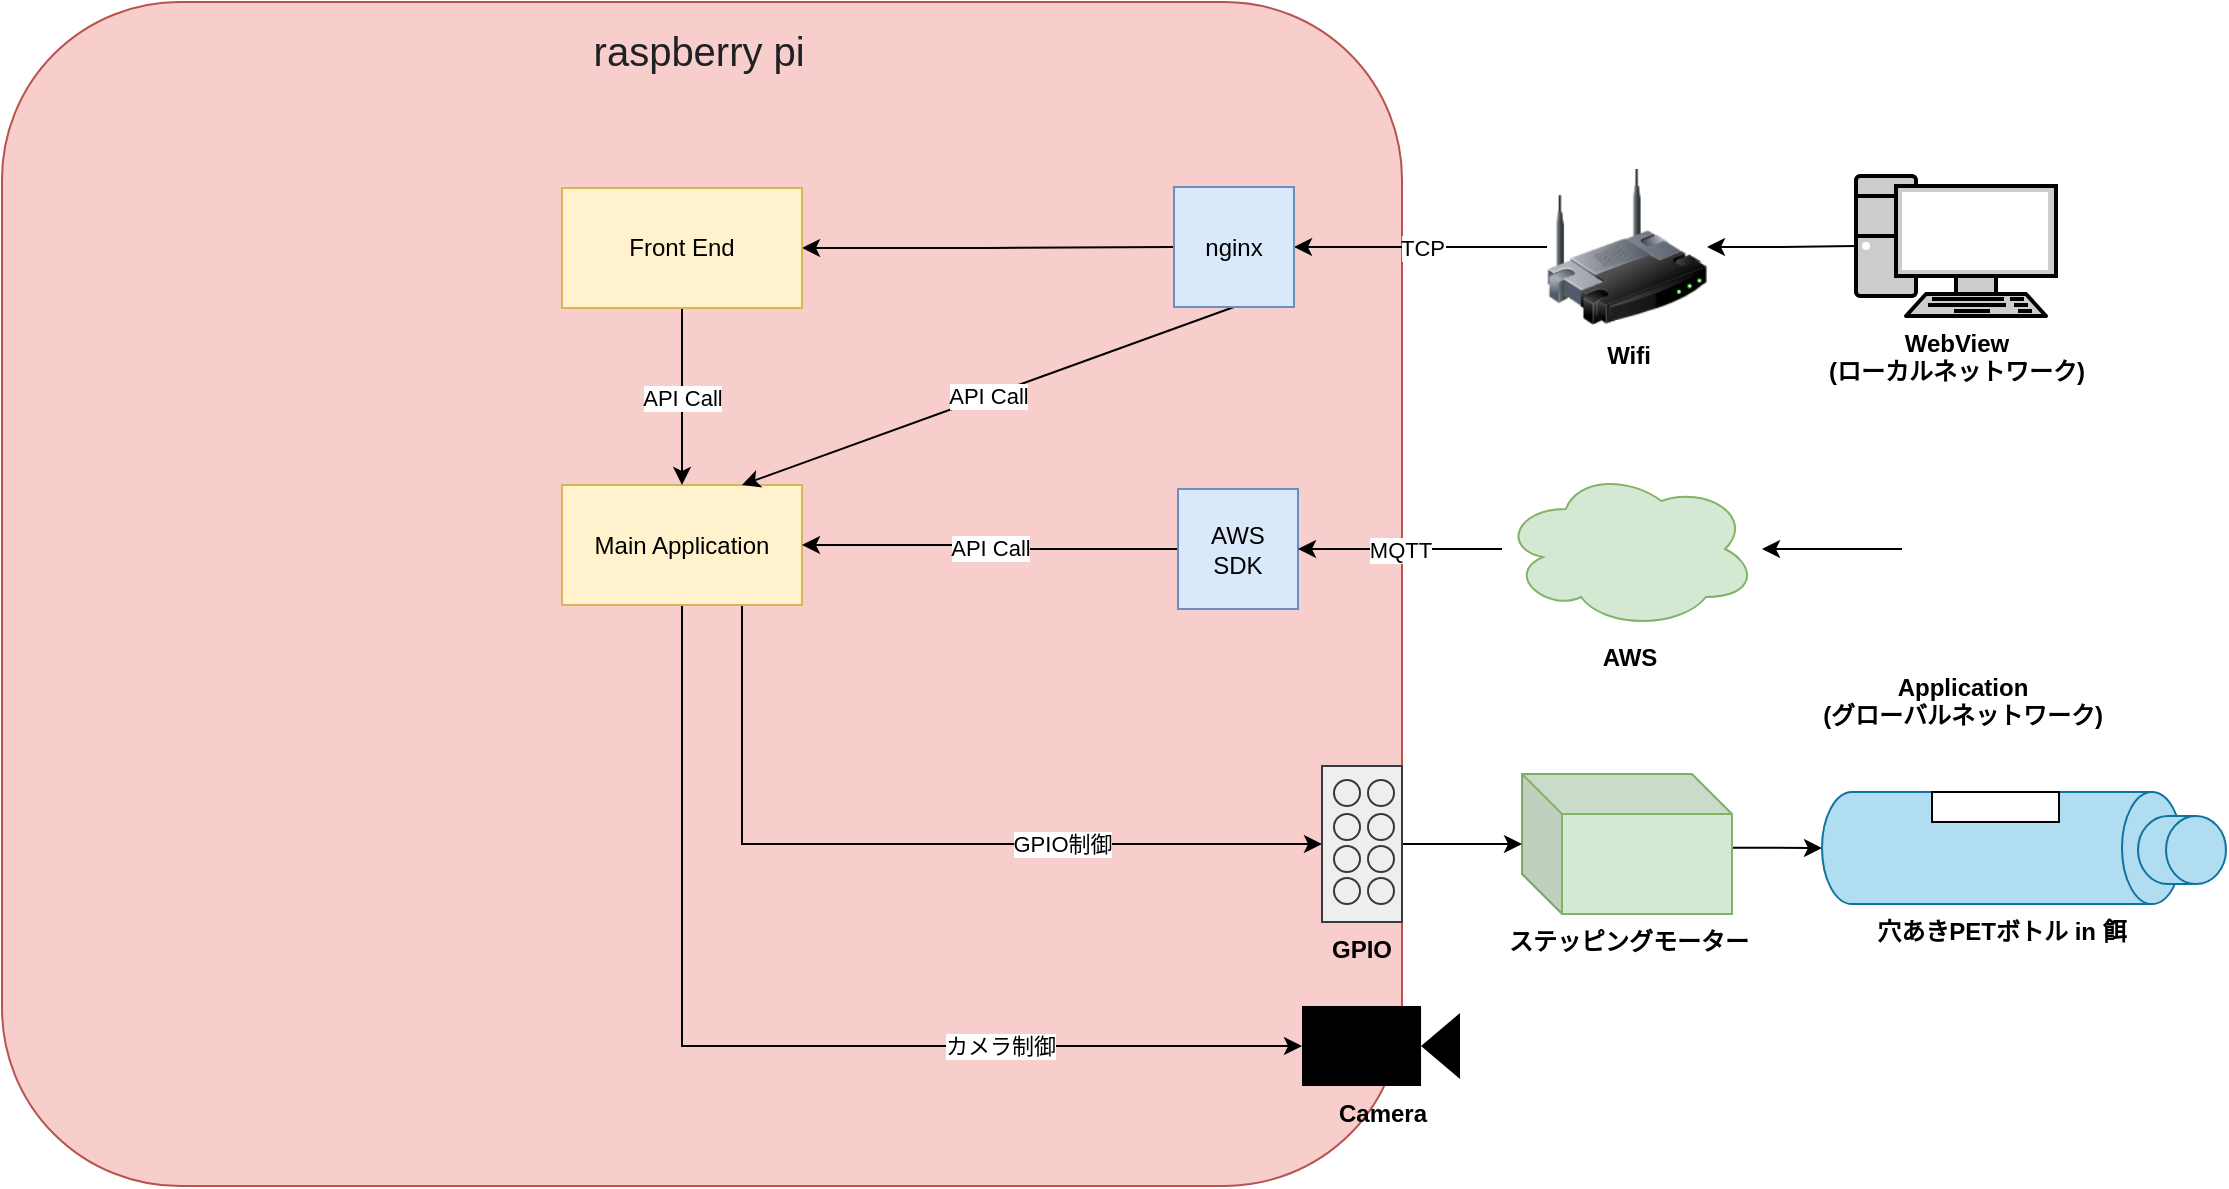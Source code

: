 <mxfile version="21.6.2" type="device">
  <diagram name="ページ1" id="gD9bwsdnX0tpoLs3foQK">
    <mxGraphModel dx="2308" dy="738" grid="1" gridSize="10" guides="1" tooltips="1" connect="1" arrows="1" fold="1" page="1" pageScale="1" pageWidth="827" pageHeight="1169" background="#ffffff" math="0" shadow="0">
      <root>
        <mxCell id="0" />
        <mxCell id="1" parent="0" />
        <mxCell id="kHD_KdrmIakFp8jRkBLt-32" value="" style="rounded=0;whiteSpace=wrap;html=1;strokeColor=none;" vertex="1" parent="1">
          <mxGeometry x="877" y="361.5" width="43" height="80" as="geometry" />
        </mxCell>
        <mxCell id="kHD_KdrmIakFp8jRkBLt-1" value="&lt;pre style=&quot;font-size: 20px; line-height: 36px; border: none; padding: 2px 0.14em 2px 0px; position: relative; margin-top: -2px; margin-bottom: -2px; resize: none; font-family: inherit; overflow: hidden; width: 270px; overflow-wrap: break-word; color: rgb(32, 33, 36);&quot; id=&quot;tw-target-text&quot; data-placeholder=&quot;翻訳&quot; class=&quot;tw-data-text tw-text-large tw-ta&quot;&gt;raspberry pi&lt;/pre&gt;" style="rounded=1;whiteSpace=wrap;html=1;fillColor=#f8cecc;strokeColor=#b85450;align=center;horizontal=1;verticalAlign=top;fontSize=20;" vertex="1" parent="1">
          <mxGeometry x="-80" y="128" width="700" height="592" as="geometry" />
        </mxCell>
        <mxCell id="kHD_KdrmIakFp8jRkBLt-11" value="GPIO制御" style="edgeStyle=orthogonalEdgeStyle;rounded=0;orthogonalLoop=1;jettySize=auto;html=1;entryX=0;entryY=0.5;entryDx=0;entryDy=0;exitX=0.75;exitY=1;exitDx=0;exitDy=0;" edge="1" parent="1" source="kHD_KdrmIakFp8jRkBLt-3" target="kHD_KdrmIakFp8jRkBLt-10">
          <mxGeometry x="0.363" relative="1" as="geometry">
            <mxPoint as="offset" />
          </mxGeometry>
        </mxCell>
        <mxCell id="kHD_KdrmIakFp8jRkBLt-14" style="edgeStyle=orthogonalEdgeStyle;rounded=0;orthogonalLoop=1;jettySize=auto;html=1;exitX=1;exitY=0.5;exitDx=0;exitDy=0;entryX=0;entryY=0.5;entryDx=0;entryDy=0;endArrow=none;endFill=0;startArrow=classic;startFill=1;" edge="1" parent="1" source="kHD_KdrmIakFp8jRkBLt-31" target="kHD_KdrmIakFp8jRkBLt-13">
          <mxGeometry relative="1" as="geometry">
            <mxPoint x="320.0" y="250.5" as="sourcePoint" />
          </mxGeometry>
        </mxCell>
        <mxCell id="kHD_KdrmIakFp8jRkBLt-45" value="カメラ制御" style="edgeStyle=orthogonalEdgeStyle;rounded=0;orthogonalLoop=1;jettySize=auto;html=1;exitX=0.5;exitY=1;exitDx=0;exitDy=0;entryX=0;entryY=0.5;entryDx=0;entryDy=0;entryPerimeter=0;" edge="1" parent="1" source="kHD_KdrmIakFp8jRkBLt-3" target="kHD_KdrmIakFp8jRkBLt-46">
          <mxGeometry x="0.429" relative="1" as="geometry">
            <mxPoint x="510.0" y="640" as="targetPoint" />
            <mxPoint as="offset" />
          </mxGeometry>
        </mxCell>
        <mxCell id="kHD_KdrmIakFp8jRkBLt-3" value="Main Application" style="rounded=0;whiteSpace=wrap;html=1;fillColor=#fff2cc;strokeColor=#d6b656;" vertex="1" parent="1">
          <mxGeometry x="200" y="369.5" width="120" height="60" as="geometry" />
        </mxCell>
        <mxCell id="kHD_KdrmIakFp8jRkBLt-7" style="edgeStyle=orthogonalEdgeStyle;rounded=0;orthogonalLoop=1;jettySize=auto;html=1;exitX=1.004;exitY=0.527;exitDx=0;exitDy=0;exitPerimeter=0;entryX=0.5;entryY=1;entryDx=0;entryDy=0;entryPerimeter=0;" edge="1" parent="1" source="kHD_KdrmIakFp8jRkBLt-4" target="kHD_KdrmIakFp8jRkBLt-6">
          <mxGeometry relative="1" as="geometry" />
        </mxCell>
        <mxCell id="kHD_KdrmIakFp8jRkBLt-4" value="ステッピングモーター" style="shape=cube;html=1;boundedLbl=1;backgroundOutline=1;darkOpacity=0.05;darkOpacity2=0.1;fillColor=#d5e8d4;strokeColor=#82b366;fontStyle=1;verticalAlign=top;labelPosition=center;verticalLabelPosition=bottom;align=center;" vertex="1" parent="1">
          <mxGeometry x="680" y="514" width="105" height="70" as="geometry" />
        </mxCell>
        <mxCell id="kHD_KdrmIakFp8jRkBLt-6" value="穴あきPETボトル in 餌" style="shape=cylinder3;whiteSpace=wrap;boundedLbl=1;backgroundOutline=1;size=15;direction=south;fillColor=#b1ddf0;strokeColor=#10739e;verticalAlign=top;fontStyle=1;html=1;labelBorderColor=none;labelBackgroundColor=none;labelPosition=center;verticalLabelPosition=bottom;align=center;" vertex="1" parent="1">
          <mxGeometry x="830" y="523" width="180" height="56" as="geometry" />
        </mxCell>
        <mxCell id="kHD_KdrmIakFp8jRkBLt-8" value="" style="rounded=0;whiteSpace=wrap;html=1;" vertex="1" parent="1">
          <mxGeometry x="885" y="523" width="63.5" height="15" as="geometry" />
        </mxCell>
        <mxCell id="kHD_KdrmIakFp8jRkBLt-58" style="edgeStyle=orthogonalEdgeStyle;rounded=0;orthogonalLoop=1;jettySize=auto;html=1;" edge="1" parent="1" source="kHD_KdrmIakFp8jRkBLt-10" target="kHD_KdrmIakFp8jRkBLt-4">
          <mxGeometry relative="1" as="geometry" />
        </mxCell>
        <mxCell id="kHD_KdrmIakFp8jRkBLt-10" value="&lt;b&gt;GPIO&lt;/b&gt;" style="rounded=0;whiteSpace=wrap;html=1;fillColor=#eeeeee;strokeColor=#36393d;verticalAlign=top;labelPosition=center;verticalLabelPosition=bottom;align=center;" vertex="1" parent="1">
          <mxGeometry x="580" y="510" width="40" height="78" as="geometry" />
        </mxCell>
        <mxCell id="kHD_KdrmIakFp8jRkBLt-19" value="TCP" style="edgeStyle=orthogonalEdgeStyle;rounded=0;orthogonalLoop=1;jettySize=auto;html=1;entryX=0;entryY=0.5;entryDx=0;entryDy=0;endArrow=none;endFill=0;startArrow=classic;startFill=1;" edge="1" parent="1" source="kHD_KdrmIakFp8jRkBLt-13" target="kHD_KdrmIakFp8jRkBLt-18">
          <mxGeometry relative="1" as="geometry" />
        </mxCell>
        <mxCell id="kHD_KdrmIakFp8jRkBLt-37" value="API Call" style="rounded=0;orthogonalLoop=1;jettySize=auto;html=1;entryX=0.75;entryY=0;entryDx=0;entryDy=0;exitX=0.5;exitY=1;exitDx=0;exitDy=0;" edge="1" parent="1" source="kHD_KdrmIakFp8jRkBLt-13" target="kHD_KdrmIakFp8jRkBLt-3">
          <mxGeometry relative="1" as="geometry" />
        </mxCell>
        <mxCell id="kHD_KdrmIakFp8jRkBLt-13" value="nginx" style="rounded=0;whiteSpace=wrap;html=1;fillColor=#dae8fc;strokeColor=#6c8ebf;" vertex="1" parent="1">
          <mxGeometry x="506" y="220.5" width="60" height="60" as="geometry" />
        </mxCell>
        <mxCell id="kHD_KdrmIakFp8jRkBLt-21" style="edgeStyle=orthogonalEdgeStyle;rounded=0;orthogonalLoop=1;jettySize=auto;html=1;exitX=1;exitY=0.5;exitDx=0;exitDy=0;entryX=0;entryY=0.5;entryDx=0;entryDy=0;endArrow=none;endFill=0;entryPerimeter=0;startArrow=classic;startFill=1;" edge="1" parent="1" source="kHD_KdrmIakFp8jRkBLt-18" target="kHD_KdrmIakFp8jRkBLt-40">
          <mxGeometry relative="1" as="geometry">
            <mxPoint x="830.0" y="250" as="targetPoint" />
          </mxGeometry>
        </mxCell>
        <mxCell id="kHD_KdrmIakFp8jRkBLt-18" value="&lt;b&gt;Wifi&lt;/b&gt;" style="image;html=1;image=img/lib/clip_art/networking/Wireless_Router_128x128.png" vertex="1" parent="1">
          <mxGeometry x="692.5" y="210.5" width="80" height="80" as="geometry" />
        </mxCell>
        <mxCell id="kHD_KdrmIakFp8jRkBLt-25" value="API Call" style="edgeStyle=orthogonalEdgeStyle;rounded=0;orthogonalLoop=1;jettySize=auto;html=1;exitX=0;exitY=0.5;exitDx=0;exitDy=0;entryX=1;entryY=0.5;entryDx=0;entryDy=0;" edge="1" parent="1" source="kHD_KdrmIakFp8jRkBLt-24" target="kHD_KdrmIakFp8jRkBLt-3">
          <mxGeometry relative="1" as="geometry">
            <mxPoint x="270.0" y="525" as="targetPoint" />
          </mxGeometry>
        </mxCell>
        <mxCell id="kHD_KdrmIakFp8jRkBLt-24" value="AWS&lt;br&gt;SDK" style="rounded=0;whiteSpace=wrap;html=1;fillColor=#dae8fc;strokeColor=#6c8ebf;" vertex="1" parent="1">
          <mxGeometry x="508" y="371.5" width="60" height="60" as="geometry" />
        </mxCell>
        <mxCell id="kHD_KdrmIakFp8jRkBLt-28" value="MQTT" style="edgeStyle=orthogonalEdgeStyle;rounded=0;orthogonalLoop=1;jettySize=auto;html=1;entryX=1;entryY=0.5;entryDx=0;entryDy=0;" edge="1" parent="1" source="kHD_KdrmIakFp8jRkBLt-27" target="kHD_KdrmIakFp8jRkBLt-24">
          <mxGeometry relative="1" as="geometry" />
        </mxCell>
        <mxCell id="kHD_KdrmIakFp8jRkBLt-27" value="AWS" style="ellipse;shape=cloud;whiteSpace=wrap;html=1;fillColor=#d5e8d4;strokeColor=#82b366;fontStyle=1;verticalAlign=top;labelPosition=center;verticalLabelPosition=bottom;align=center;" vertex="1" parent="1">
          <mxGeometry x="670" y="361.5" width="127.5" height="80" as="geometry" />
        </mxCell>
        <mxCell id="kHD_KdrmIakFp8jRkBLt-33" style="edgeStyle=orthogonalEdgeStyle;rounded=0;orthogonalLoop=1;jettySize=auto;html=1;exitX=0.25;exitY=0.5;exitDx=0;exitDy=0;exitPerimeter=0;" edge="1" parent="1" source="kHD_KdrmIakFp8jRkBLt-30">
          <mxGeometry relative="1" as="geometry">
            <mxPoint x="800" y="401.5" as="targetPoint" />
          </mxGeometry>
        </mxCell>
        <mxCell id="kHD_KdrmIakFp8jRkBLt-30" value="&lt;b&gt;Application&lt;br&gt;(グローバルネットワーク)&lt;br&gt;&lt;/b&gt;" style="shape=image;html=1;verticalAlign=top;verticalLabelPosition=bottom;labelBackgroundColor=#ffffff;imageAspect=0;image=https://cdn4.iconfinder.com/data/icons/ionicons/512/icon-iphone-128.png" vertex="1" parent="1">
          <mxGeometry x="840" y="346.5" width="120" height="110" as="geometry" />
        </mxCell>
        <mxCell id="kHD_KdrmIakFp8jRkBLt-35" value="API Call" style="edgeStyle=orthogonalEdgeStyle;rounded=0;orthogonalLoop=1;jettySize=auto;html=1;" edge="1" parent="1" source="kHD_KdrmIakFp8jRkBLt-31" target="kHD_KdrmIakFp8jRkBLt-3">
          <mxGeometry relative="1" as="geometry" />
        </mxCell>
        <mxCell id="kHD_KdrmIakFp8jRkBLt-31" value="Front End" style="rounded=0;whiteSpace=wrap;html=1;fillColor=#fff2cc;strokeColor=#d6b656;" vertex="1" parent="1">
          <mxGeometry x="200" y="221" width="120" height="60" as="geometry" />
        </mxCell>
        <mxCell id="kHD_KdrmIakFp8jRkBLt-40" value="&lt;b&gt;&lt;font color=&quot;#000000&quot;&gt;WebView&lt;br&gt;(ローカルネットワーク)&lt;br&gt;&lt;/font&gt;&lt;/b&gt;" style="fontColor=#0066CC;verticalAlign=top;verticalLabelPosition=bottom;labelPosition=center;align=center;html=1;outlineConnect=0;fillColor=#CCCCCC;strokeColor=#000000;gradientColor=none;gradientDirection=north;strokeWidth=2;shape=mxgraph.networks.pc;" vertex="1" parent="1">
          <mxGeometry x="847" y="215" width="100" height="70" as="geometry" />
        </mxCell>
        <mxCell id="kHD_KdrmIakFp8jRkBLt-41" value="" style="shape=cylinder3;whiteSpace=wrap;boundedLbl=1;backgroundOutline=1;size=15;direction=south;verticalAlign=top;fontStyle=1;html=1;labelBorderColor=none;labelBackgroundColor=none;labelPosition=center;verticalLabelPosition=bottom;align=center;fillColor=#b1ddf0;strokeColor=#10739e;" vertex="1" parent="1">
          <mxGeometry x="988" y="535" width="44" height="34" as="geometry" />
        </mxCell>
        <mxCell id="kHD_KdrmIakFp8jRkBLt-46" value="&lt;b&gt;Camera&lt;/b&gt;" style="shape=mxgraph.signs.tech.video_camera;html=1;pointerEvents=1;fillColor=#000000;strokeColor=none;verticalLabelPosition=bottom;verticalAlign=top;align=center;" vertex="1" parent="1">
          <mxGeometry x="570" y="630" width="79" height="40" as="geometry" />
        </mxCell>
        <mxCell id="kHD_KdrmIakFp8jRkBLt-49" value="" style="ellipse;whiteSpace=wrap;html=1;aspect=fixed;fillColor=#eeeeee;strokeColor=#36393d;" vertex="1" parent="1">
          <mxGeometry x="586" y="517" width="13" height="13" as="geometry" />
        </mxCell>
        <mxCell id="kHD_KdrmIakFp8jRkBLt-51" value="" style="ellipse;whiteSpace=wrap;html=1;aspect=fixed;fillColor=#eeeeee;strokeColor=#36393d;" vertex="1" parent="1">
          <mxGeometry x="603" y="517" width="13" height="13" as="geometry" />
        </mxCell>
        <mxCell id="kHD_KdrmIakFp8jRkBLt-52" value="" style="ellipse;whiteSpace=wrap;html=1;aspect=fixed;fillColor=#eeeeee;strokeColor=#36393d;" vertex="1" parent="1">
          <mxGeometry x="586" y="534" width="13" height="13" as="geometry" />
        </mxCell>
        <mxCell id="kHD_KdrmIakFp8jRkBLt-53" value="" style="ellipse;whiteSpace=wrap;html=1;aspect=fixed;fillColor=#eeeeee;strokeColor=#36393d;" vertex="1" parent="1">
          <mxGeometry x="603" y="534" width="13" height="13" as="geometry" />
        </mxCell>
        <mxCell id="kHD_KdrmIakFp8jRkBLt-54" value="" style="ellipse;whiteSpace=wrap;html=1;aspect=fixed;fillColor=#eeeeee;strokeColor=#36393d;" vertex="1" parent="1">
          <mxGeometry x="586" y="550" width="13" height="13" as="geometry" />
        </mxCell>
        <mxCell id="kHD_KdrmIakFp8jRkBLt-55" value="" style="ellipse;whiteSpace=wrap;html=1;aspect=fixed;fillColor=#eeeeee;strokeColor=#36393d;" vertex="1" parent="1">
          <mxGeometry x="603" y="550" width="13" height="13" as="geometry" />
        </mxCell>
        <mxCell id="kHD_KdrmIakFp8jRkBLt-56" value="" style="ellipse;whiteSpace=wrap;html=1;aspect=fixed;fillColor=#eeeeee;strokeColor=#36393d;" vertex="1" parent="1">
          <mxGeometry x="586" y="566" width="13" height="13" as="geometry" />
        </mxCell>
        <mxCell id="kHD_KdrmIakFp8jRkBLt-57" value="" style="ellipse;whiteSpace=wrap;html=1;aspect=fixed;fillColor=#eeeeee;strokeColor=#36393d;" vertex="1" parent="1">
          <mxGeometry x="603" y="566" width="13" height="13" as="geometry" />
        </mxCell>
      </root>
    </mxGraphModel>
  </diagram>
</mxfile>

